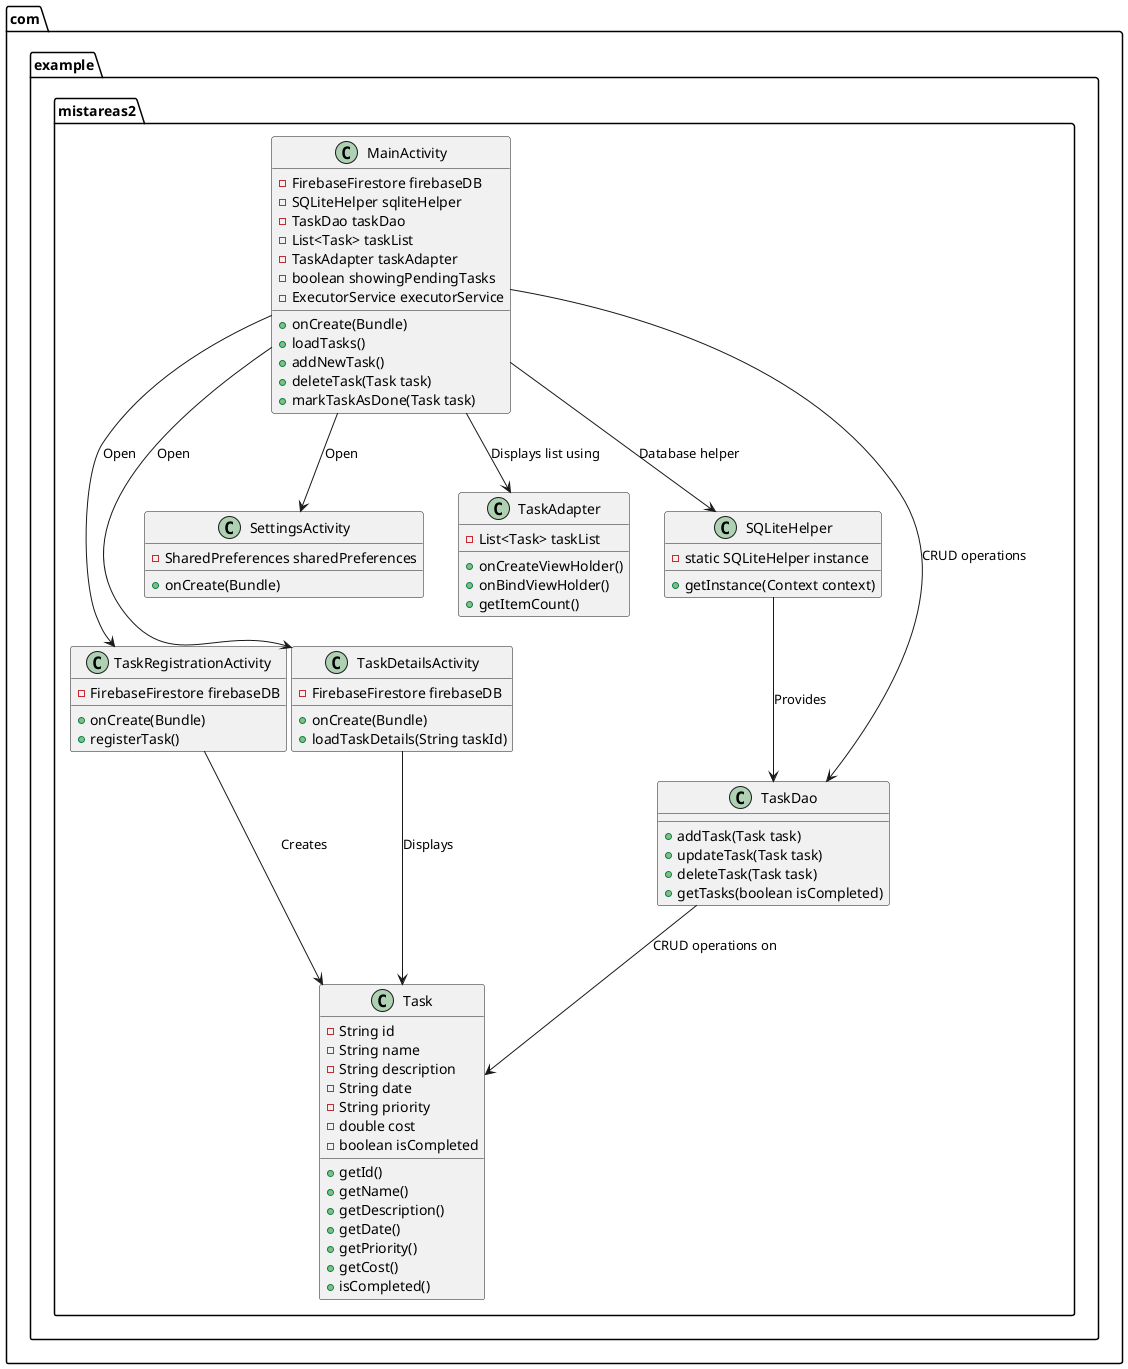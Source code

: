 @startuml

package com.example.mistareas2 {

    class MainActivity {
        - FirebaseFirestore firebaseDB
        - SQLiteHelper sqliteHelper
        - TaskDao taskDao
        - List<Task> taskList
        - TaskAdapter taskAdapter
        - boolean showingPendingTasks
        - ExecutorService executorService
        + onCreate(Bundle)
        + loadTasks()
        + addNewTask()
        + deleteTask(Task task)
        + markTaskAsDone(Task task)
    }

    class TaskRegistrationActivity {
        - FirebaseFirestore firebaseDB
        + onCreate(Bundle)
        + registerTask()
    }

    class TaskDetailsActivity {
        - FirebaseFirestore firebaseDB
        + onCreate(Bundle)
        + loadTaskDetails(String taskId)
    }

    class SettingsActivity {
        - SharedPreferences sharedPreferences
        + onCreate(Bundle)
    }

    class TaskAdapter {
        - List<Task> taskList
        + onCreateViewHolder()
        + onBindViewHolder()
        + getItemCount()
    }

    class SQLiteHelper {
        - static SQLiteHelper instance
        + getInstance(Context context)
    }

    class TaskDao {
        + addTask(Task task)
        + updateTask(Task task)
        + deleteTask(Task task)
        + getTasks(boolean isCompleted)
    }

    class Task {
        - String id
        - String name
        - String description
        - String date
        - String priority
        - double cost
        - boolean isCompleted
        + getId()
        + getName()
        + getDescription()
        + getDate()
        + getPriority()
        + getCost()
        + isCompleted()
    }
}

MainActivity --> TaskRegistrationActivity : "Open"
MainActivity --> TaskDetailsActivity : "Open"
MainActivity --> SettingsActivity : "Open"
MainActivity --> TaskAdapter : "Displays list using"
MainActivity --> TaskDao : "CRUD operations"
MainActivity --> SQLiteHelper : "Database helper"
TaskRegistrationActivity --> Task : "Creates"
TaskDetailsActivity --> Task : "Displays"
TaskDao --> Task : "CRUD operations on"
SQLiteHelper --> TaskDao : "Provides"

@enduml
